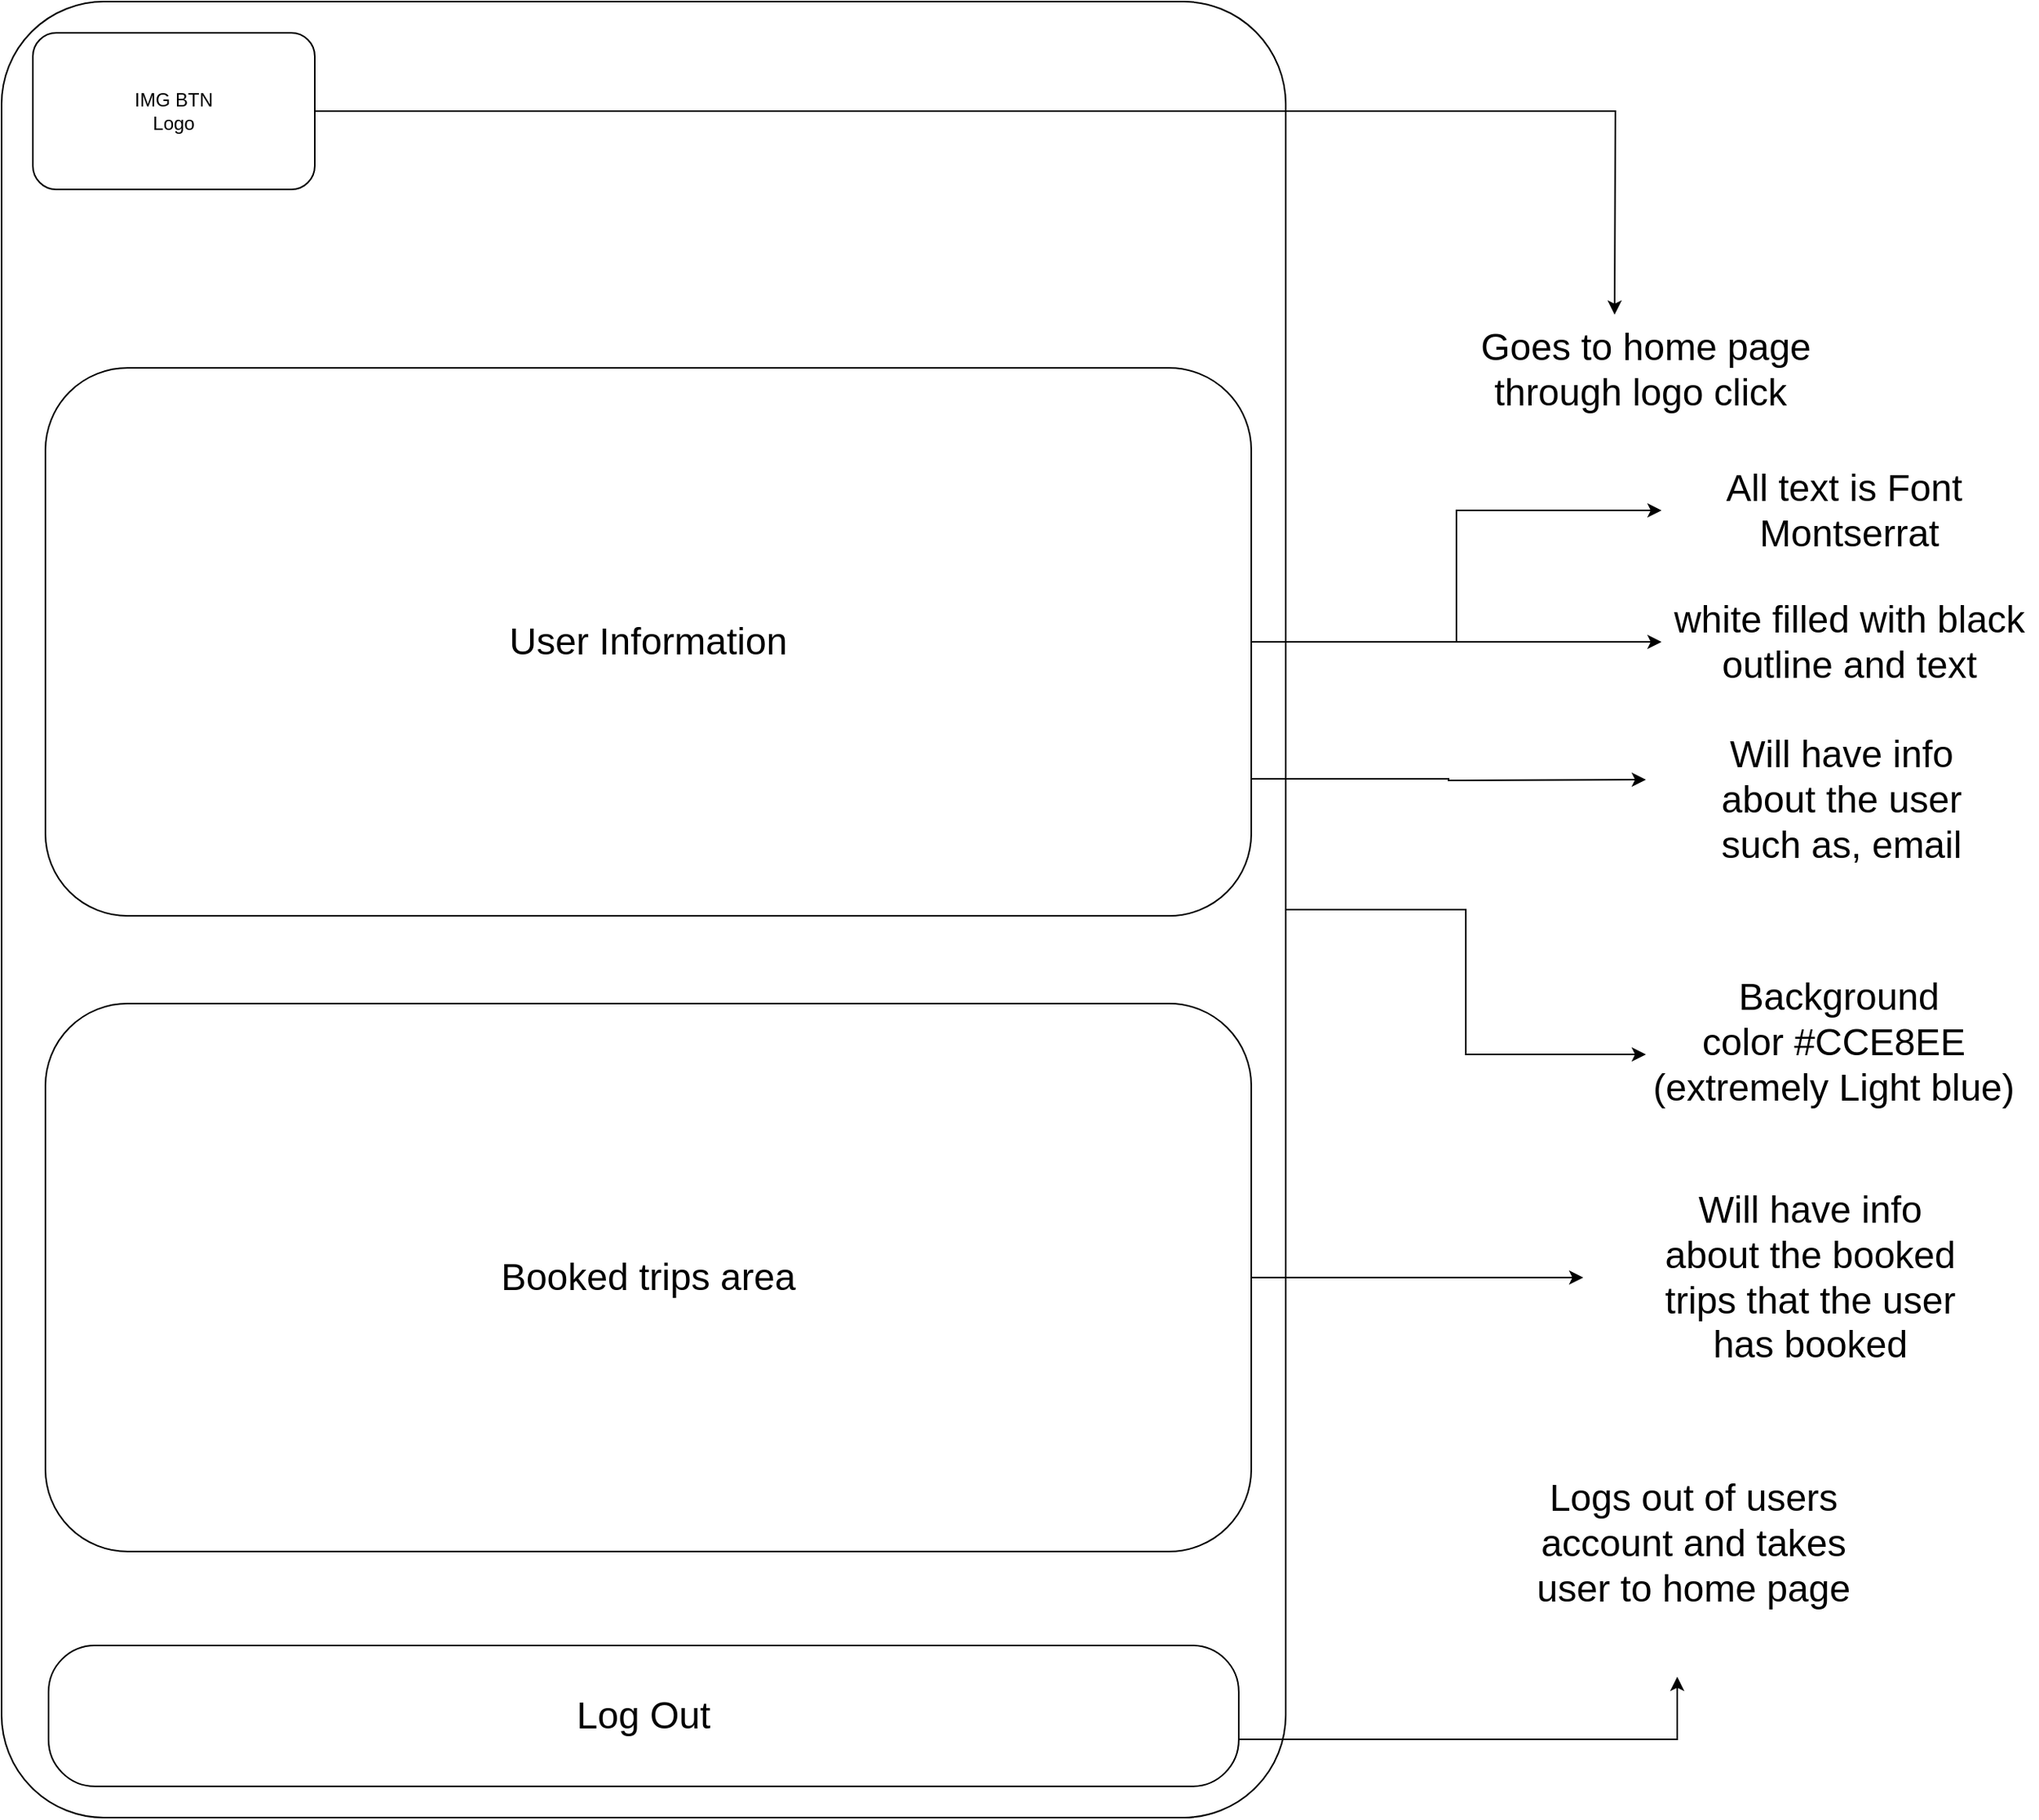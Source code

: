 <mxfile version="24.0.7" type="device">
  <diagram name="Page-1" id="f1b7ffb7-ca1e-a977-7cf5-a751b3c06c05">
    <mxGraphModel dx="1434" dy="738" grid="1" gridSize="10" guides="1" tooltips="1" connect="1" arrows="1" fold="1" page="1" pageScale="1" pageWidth="826" pageHeight="1169" background="none" math="0" shadow="0">
      <root>
        <mxCell id="0" />
        <mxCell id="1" parent="0" />
        <mxCell id="apgZTmEFNE5bo1ywRtaz-6" style="edgeStyle=orthogonalEdgeStyle;rounded=0;orthogonalLoop=1;jettySize=auto;html=1;exitX=1;exitY=0.5;exitDx=0;exitDy=0;entryX=0;entryY=0.75;entryDx=0;entryDy=0;" parent="1" source="tOvZx4sOItoQ3xUYVQ2d-61" target="apgZTmEFNE5bo1ywRtaz-2" edge="1">
          <mxGeometry relative="1" as="geometry" />
        </mxCell>
        <mxCell id="tOvZx4sOItoQ3xUYVQ2d-61" value="" style="rounded=1;whiteSpace=wrap;html=1;arcSize=8;" parent="1" vertex="1">
          <mxGeometry width="820" height="1160" as="geometry" />
        </mxCell>
        <mxCell id="apgZTmEFNE5bo1ywRtaz-11" style="edgeStyle=orthogonalEdgeStyle;rounded=0;orthogonalLoop=1;jettySize=auto;html=1;exitX=1;exitY=0.5;exitDx=0;exitDy=0;" parent="1" source="tOvZx4sOItoQ3xUYVQ2d-62" edge="1">
          <mxGeometry relative="1" as="geometry">
            <mxPoint x="1070" y="1070" as="targetPoint" />
            <Array as="points">
              <mxPoint x="1070" y="1110" />
              <mxPoint x="1070" y="1070" />
            </Array>
          </mxGeometry>
        </mxCell>
        <mxCell id="tOvZx4sOItoQ3xUYVQ2d-62" value="&lt;font style=&quot;font-size: 24px;&quot;&gt;Log Out&lt;/font&gt;" style="rounded=1;whiteSpace=wrap;html=1;arcSize=33;" parent="1" vertex="1">
          <mxGeometry x="30" y="1050" width="760" height="90" as="geometry" />
        </mxCell>
        <mxCell id="B-rmgbnSvw3RspYEM7jh-1" style="edgeStyle=orthogonalEdgeStyle;rounded=0;orthogonalLoop=1;jettySize=auto;html=1;exitX=1;exitY=0.5;exitDx=0;exitDy=0;" edge="1" parent="1" source="tOvZx4sOItoQ3xUYVQ2d-63">
          <mxGeometry relative="1" as="geometry">
            <mxPoint x="1010" y="815" as="targetPoint" />
          </mxGeometry>
        </mxCell>
        <mxCell id="tOvZx4sOItoQ3xUYVQ2d-63" value="Booked trips area" style="rounded=1;whiteSpace=wrap;html=1;fontSize=24;" parent="1" vertex="1">
          <mxGeometry x="28" y="640" width="770" height="350" as="geometry" />
        </mxCell>
        <mxCell id="apgZTmEFNE5bo1ywRtaz-5" style="edgeStyle=orthogonalEdgeStyle;rounded=0;orthogonalLoop=1;jettySize=auto;html=1;exitX=1;exitY=0.5;exitDx=0;exitDy=0;entryX=0;entryY=0.5;entryDx=0;entryDy=0;" parent="1" source="tOvZx4sOItoQ3xUYVQ2d-64" target="apgZTmEFNE5bo1ywRtaz-1" edge="1">
          <mxGeometry relative="1" as="geometry" />
        </mxCell>
        <mxCell id="apgZTmEFNE5bo1ywRtaz-8" style="edgeStyle=orthogonalEdgeStyle;rounded=0;orthogonalLoop=1;jettySize=auto;html=1;exitX=1;exitY=0.5;exitDx=0;exitDy=0;" parent="1" source="tOvZx4sOItoQ3xUYVQ2d-64" target="apgZTmEFNE5bo1ywRtaz-7" edge="1">
          <mxGeometry relative="1" as="geometry" />
        </mxCell>
        <mxCell id="B-rmgbnSvw3RspYEM7jh-3" style="edgeStyle=orthogonalEdgeStyle;rounded=0;orthogonalLoop=1;jettySize=auto;html=1;exitX=1;exitY=0.75;exitDx=0;exitDy=0;" edge="1" parent="1" source="tOvZx4sOItoQ3xUYVQ2d-64">
          <mxGeometry relative="1" as="geometry">
            <mxPoint x="1050" y="497" as="targetPoint" />
          </mxGeometry>
        </mxCell>
        <mxCell id="tOvZx4sOItoQ3xUYVQ2d-64" value="User Information" style="rounded=1;whiteSpace=wrap;html=1;fontSize=24;" parent="1" vertex="1">
          <mxGeometry x="28" y="234" width="770" height="350" as="geometry" />
        </mxCell>
        <mxCell id="apgZTmEFNE5bo1ywRtaz-4" style="edgeStyle=orthogonalEdgeStyle;rounded=0;orthogonalLoop=1;jettySize=auto;html=1;exitX=1;exitY=0.5;exitDx=0;exitDy=0;" parent="1" source="tOvZx4sOItoQ3xUYVQ2d-66" edge="1">
          <mxGeometry relative="1" as="geometry">
            <mxPoint x="1030" y="200" as="targetPoint" />
          </mxGeometry>
        </mxCell>
        <mxCell id="tOvZx4sOItoQ3xUYVQ2d-66" value="IMG BTN&lt;div&gt;Logo&lt;/div&gt;" style="rounded=1;whiteSpace=wrap;html=1;" parent="1" vertex="1">
          <mxGeometry x="20" y="20" width="180" height="100" as="geometry" />
        </mxCell>
        <mxCell id="apgZTmEFNE5bo1ywRtaz-1" value="&lt;font style=&quot;font-size: 24px;&quot;&gt;All text is Font&amp;nbsp;&lt;/font&gt;&lt;div&gt;&lt;font style=&quot;&quot;&gt;&lt;font style=&quot;font-size: 24px;&quot;&gt;Montserrat&lt;/font&gt;&lt;br&gt;&lt;/font&gt;&lt;/div&gt;" style="text;strokeColor=none;align=center;fillColor=none;html=1;verticalAlign=middle;whiteSpace=wrap;rounded=0;" parent="1" vertex="1">
          <mxGeometry x="1060" y="290" width="240" height="70" as="geometry" />
        </mxCell>
        <mxCell id="apgZTmEFNE5bo1ywRtaz-2" value="&lt;font style=&quot;font-size: 24px;&quot;&gt;&amp;nbsp;Background color&amp;nbsp;#CCE8EE (extremely Light blue)&lt;/font&gt;" style="text;strokeColor=none;align=center;fillColor=none;html=1;verticalAlign=middle;whiteSpace=wrap;rounded=0;" parent="1" vertex="1">
          <mxGeometry x="1050" y="650" width="240" height="30" as="geometry" />
        </mxCell>
        <mxCell id="apgZTmEFNE5bo1ywRtaz-3" value="&lt;font style=&quot;font-size: 24px;&quot;&gt;Goes to home page through logo click&amp;nbsp;&lt;/font&gt;" style="text;html=1;align=center;verticalAlign=middle;whiteSpace=wrap;rounded=0;" parent="1" vertex="1">
          <mxGeometry x="940" y="220" width="220" height="30" as="geometry" />
        </mxCell>
        <mxCell id="apgZTmEFNE5bo1ywRtaz-7" value="&lt;font style=&quot;font-size: 24px;&quot;&gt;white filled with black outline and text&lt;/font&gt;" style="text;strokeColor=none;align=center;fillColor=none;html=1;verticalAlign=middle;whiteSpace=wrap;rounded=0;" parent="1" vertex="1">
          <mxGeometry x="1060" y="394" width="240" height="30" as="geometry" />
        </mxCell>
        <mxCell id="apgZTmEFNE5bo1ywRtaz-12" value="&lt;font style=&quot;font-size: 24px;&quot;&gt;Logs out of users account and takes user to home page&lt;/font&gt;" style="text;strokeColor=none;align=center;fillColor=none;html=1;verticalAlign=middle;whiteSpace=wrap;rounded=0;" parent="1" vertex="1">
          <mxGeometry x="970" y="930" width="221" height="110" as="geometry" />
        </mxCell>
        <mxCell id="B-rmgbnSvw3RspYEM7jh-2" value="Will have info about the booked trips that the user has booked" style="text;html=1;align=center;verticalAlign=middle;whiteSpace=wrap;rounded=0;fontSize=24;" vertex="1" parent="1">
          <mxGeometry x="1050" y="765" width="210" height="100" as="geometry" />
        </mxCell>
        <mxCell id="B-rmgbnSvw3RspYEM7jh-4" value="Will have info about the user such as, email" style="text;html=1;align=center;verticalAlign=middle;whiteSpace=wrap;rounded=0;fontSize=24;" vertex="1" parent="1">
          <mxGeometry x="1070" y="460" width="210" height="100" as="geometry" />
        </mxCell>
      </root>
    </mxGraphModel>
  </diagram>
</mxfile>
